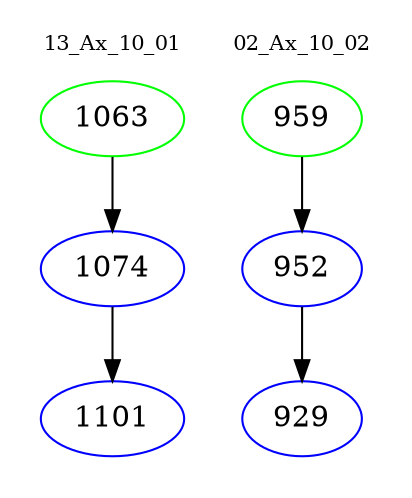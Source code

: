 digraph{
subgraph cluster_0 {
color = white
label = "13_Ax_10_01";
fontsize=10;
T0_1063 [label="1063", color="green"]
T0_1063 -> T0_1074 [color="black"]
T0_1074 [label="1074", color="blue"]
T0_1074 -> T0_1101 [color="black"]
T0_1101 [label="1101", color="blue"]
}
subgraph cluster_1 {
color = white
label = "02_Ax_10_02";
fontsize=10;
T1_959 [label="959", color="green"]
T1_959 -> T1_952 [color="black"]
T1_952 [label="952", color="blue"]
T1_952 -> T1_929 [color="black"]
T1_929 [label="929", color="blue"]
}
}
